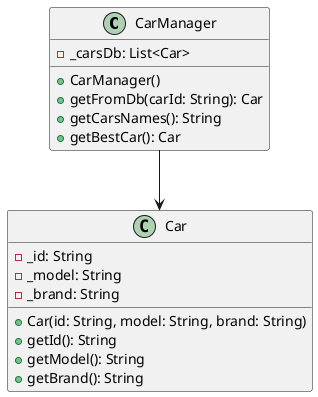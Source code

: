 @startuml

class CarManager {
    - _carsDb: List<Car>
    + CarManager()
    + getFromDb(carId: String): Car
    + getCarsNames(): String
    + getBestCar(): Car
}

class Car {
    - _id: String
    - _model: String
    - _brand: String
    + Car(id: String, model: String, brand: String)
    + getId(): String
    + getModel(): String
    + getBrand(): String
}

CarManager -->  Car

@enduml